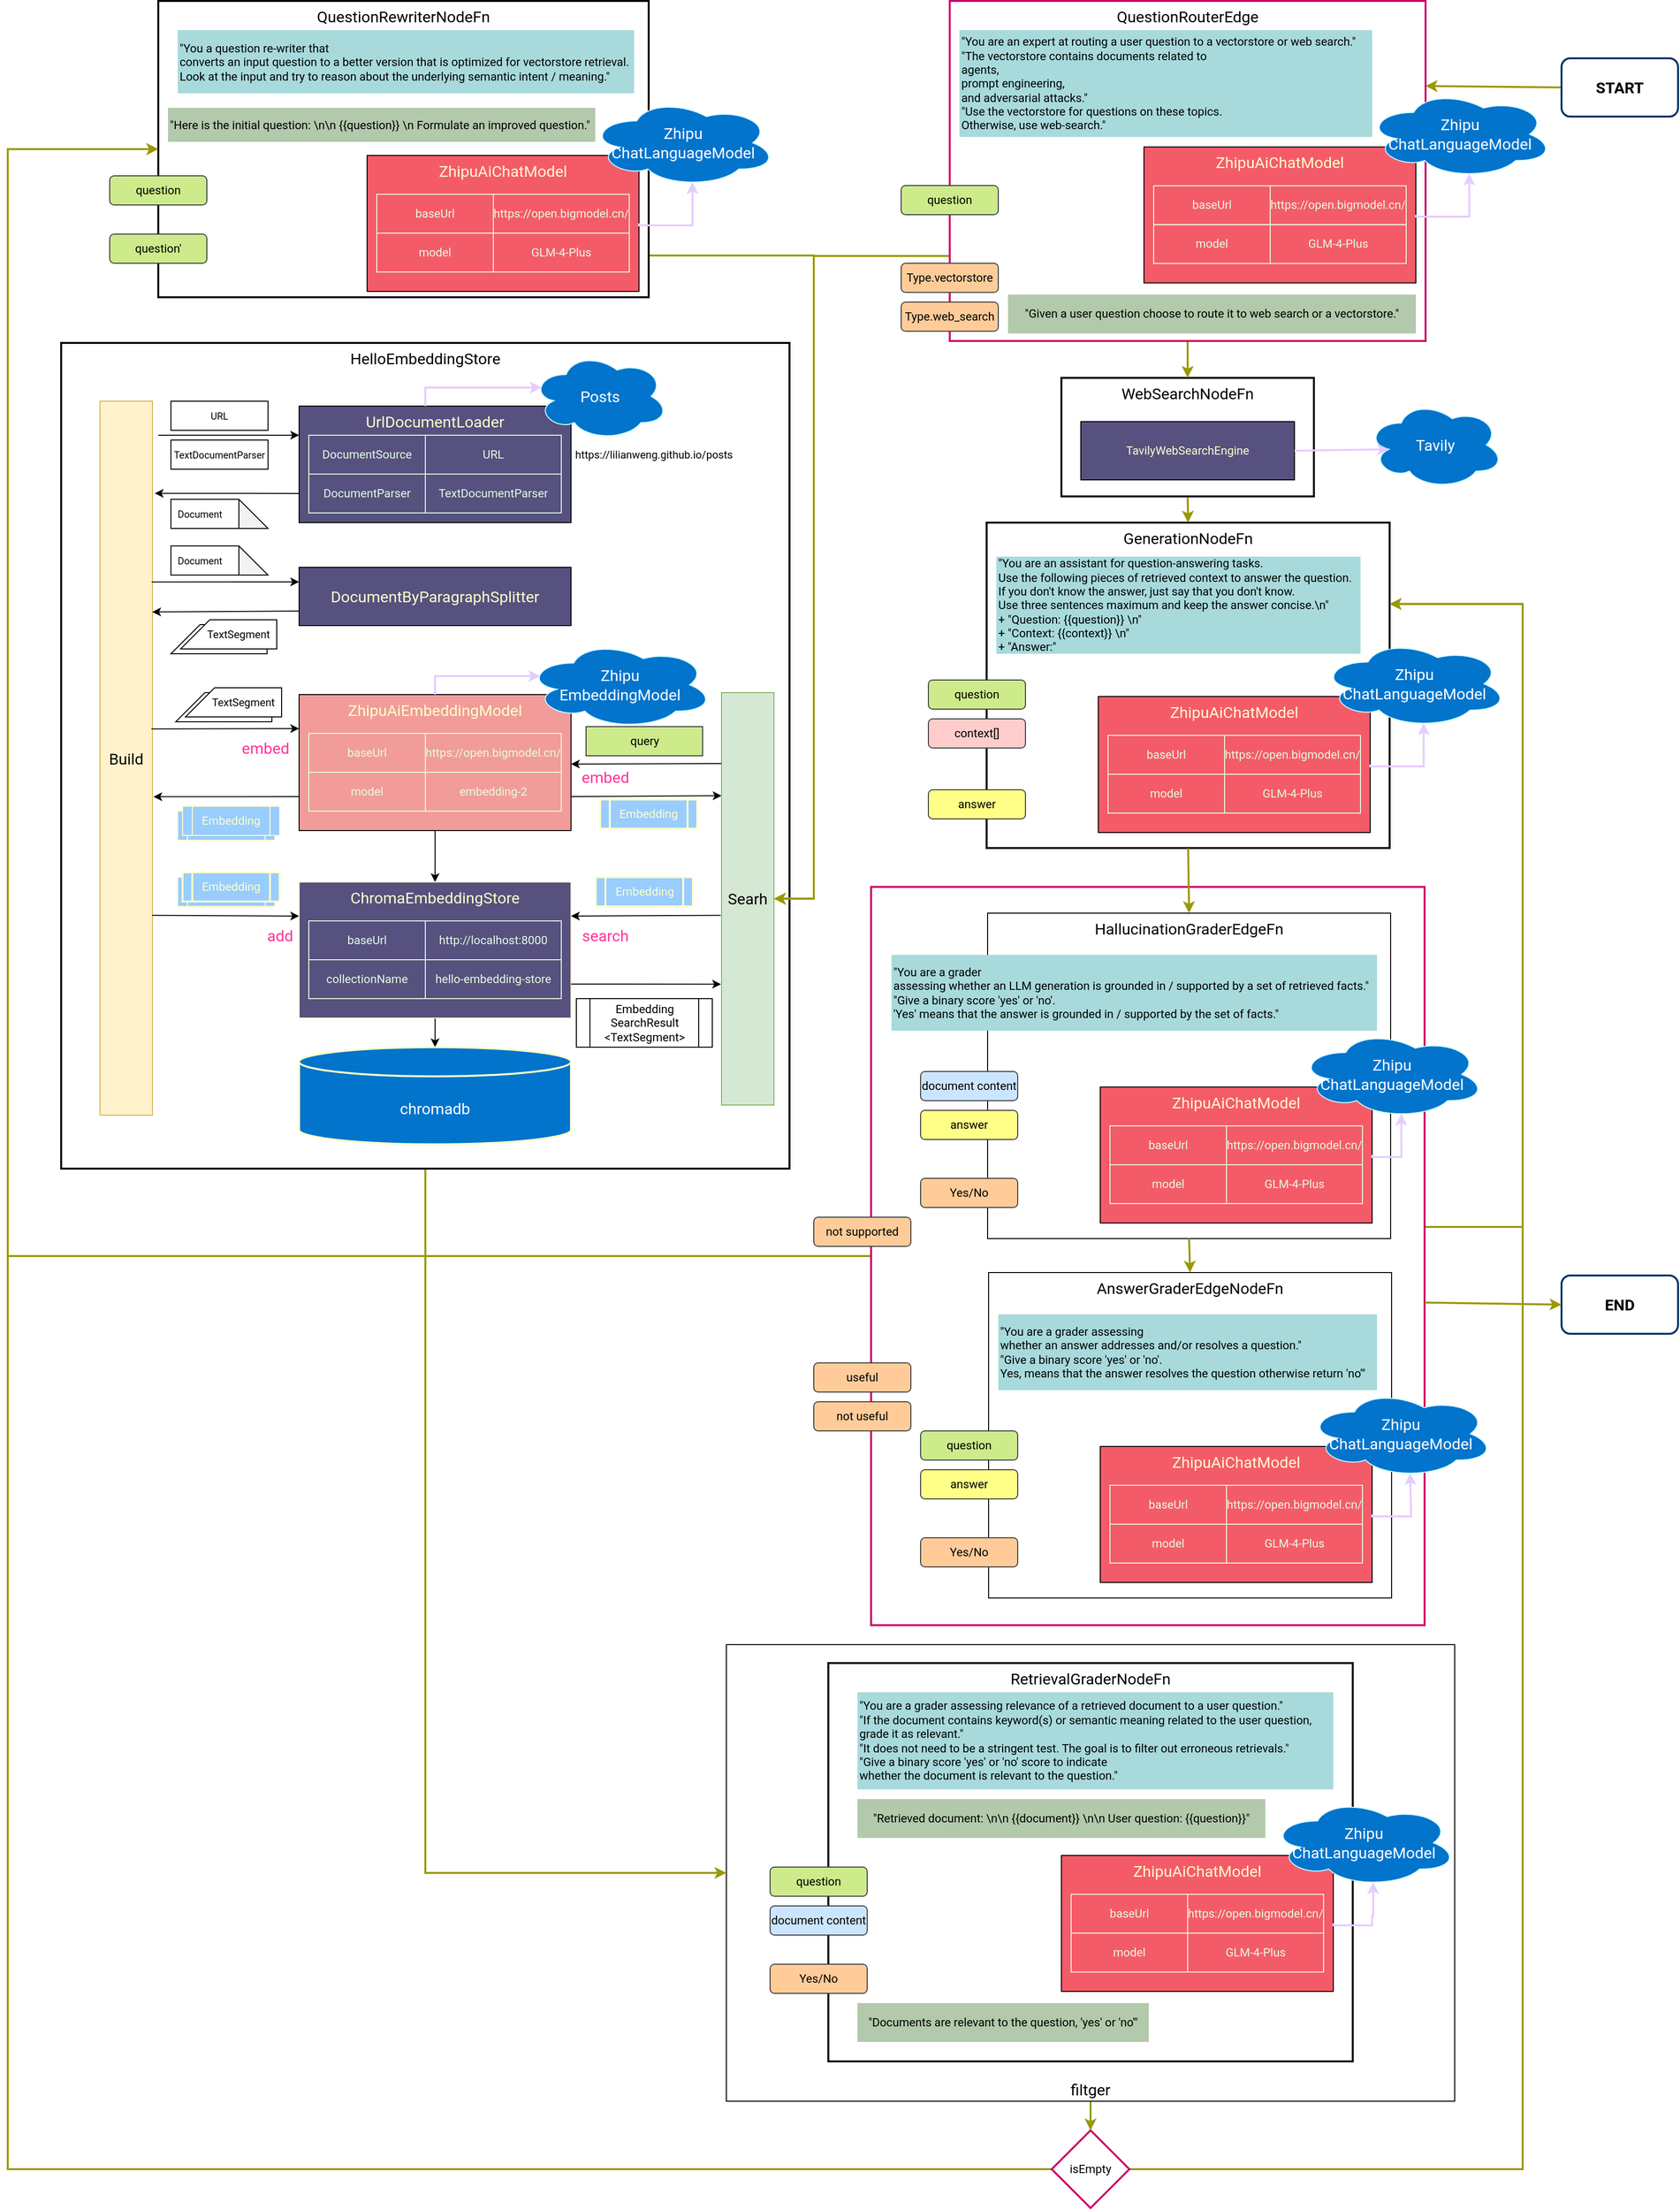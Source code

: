 <mxfile version="25.0.2">
  <diagram name="第 1 页" id="JaDmqKHjCNBgwgd61NFt">
    <mxGraphModel dx="5252" dy="3259" grid="1" gridSize="10" guides="0" tooltips="1" connect="1" arrows="1" fold="1" page="1" pageScale="1" pageWidth="827" pageHeight="1169" math="0" shadow="0">
      <root>
        <mxCell id="0" />
        <mxCell id="1" parent="0" />
        <mxCell id="yTIudRAuRpFr6HAPSSnL-187" style="edgeStyle=none;rounded=0;orthogonalLoop=1;jettySize=auto;html=1;exitX=0.5;exitY=1;exitDx=0;exitDy=0;entryX=0.5;entryY=0;entryDx=0;entryDy=0;fontFamily=Roboto;strokeWidth=2;strokeColor=#999900;" edge="1" parent="1" source="yTIudRAuRpFr6HAPSSnL-186" target="yTIudRAuRpFr6HAPSSnL-185">
          <mxGeometry relative="1" as="geometry" />
        </mxCell>
        <mxCell id="yTIudRAuRpFr6HAPSSnL-186" value="filtger" style="rounded=0;whiteSpace=wrap;html=1;verticalAlign=bottom;fontFamily=Roboto;fontSize=16;" vertex="1" parent="1">
          <mxGeometry x="-850" y="590" width="750" height="470" as="geometry" />
        </mxCell>
        <mxCell id="yTIudRAuRpFr6HAPSSnL-167" style="edgeStyle=orthogonalEdgeStyle;rounded=0;orthogonalLoop=1;jettySize=auto;html=1;exitX=0.999;exitY=0.446;exitDx=0;exitDy=0;entryX=1;entryY=0.25;entryDx=0;entryDy=0;exitPerimeter=0;fontFamily=Roboto;strokeWidth=2;strokeColor=#999900;" edge="1" parent="1" source="yTIudRAuRpFr6HAPSSnL-166" target="yTIudRAuRpFr6HAPSSnL-113">
          <mxGeometry relative="1" as="geometry">
            <Array as="points">
              <mxPoint x="-142" y="160" />
              <mxPoint x="-30" y="160" />
              <mxPoint x="-30" y="-481" />
            </Array>
          </mxGeometry>
        </mxCell>
        <mxCell id="yTIudRAuRpFr6HAPSSnL-183" style="edgeStyle=orthogonalEdgeStyle;rounded=0;orthogonalLoop=1;jettySize=auto;html=1;exitX=0;exitY=0.5;exitDx=0;exitDy=0;entryX=0;entryY=0.5;entryDx=0;entryDy=0;fontFamily=Roboto;strokeWidth=2;strokeColor=#999900;" edge="1" parent="1" source="yTIudRAuRpFr6HAPSSnL-166" target="yTIudRAuRpFr6HAPSSnL-168">
          <mxGeometry relative="1" as="geometry">
            <Array as="points">
              <mxPoint x="-1590" y="203" />
              <mxPoint x="-1590" y="-950" />
              <mxPoint x="-1460" y="-950" />
            </Array>
          </mxGeometry>
        </mxCell>
        <mxCell id="yTIudRAuRpFr6HAPSSnL-166" value="" style="rounded=0;whiteSpace=wrap;html=1;fontFamily=Roboto;fontSize=16;strokeWidth=2;strokeColor=#CC0066;" vertex="1" parent="1">
          <mxGeometry x="-701" y="-190" width="570" height="760" as="geometry" />
        </mxCell>
        <mxCell id="yTIudRAuRpFr6HAPSSnL-112" style="edgeStyle=orthogonalEdgeStyle;rounded=0;orthogonalLoop=1;jettySize=auto;html=1;exitX=0.5;exitY=1;exitDx=0;exitDy=0;entryX=0;entryY=0.5;entryDx=0;entryDy=0;fontFamily=Roboto;strokeWidth=2;strokeColor=#999900;" edge="1" parent="1" source="yTIudRAuRpFr6HAPSSnL-96" target="yTIudRAuRpFr6HAPSSnL-186">
          <mxGeometry relative="1" as="geometry" />
        </mxCell>
        <mxCell id="yTIudRAuRpFr6HAPSSnL-96" value="HelloEmbeddingStore" style="rounded=0;whiteSpace=wrap;verticalAlign=top;fontFamily=Roboto;fontSize=16;strokeWidth=2;" vertex="1" parent="1">
          <mxGeometry x="-1535" y="-750" width="750" height="850" as="geometry" />
        </mxCell>
        <mxCell id="yTIudRAuRpFr6HAPSSnL-128" style="edgeStyle=none;rounded=0;orthogonalLoop=1;jettySize=auto;html=1;exitX=0.5;exitY=1;exitDx=0;exitDy=0;entryX=0.5;entryY=0;entryDx=0;entryDy=0;fontFamily=Roboto;strokeColor=#999900;strokeWidth=2;" edge="1" parent="1" source="yTIudRAuRpFr6HAPSSnL-79" target="yTIudRAuRpFr6HAPSSnL-113">
          <mxGeometry relative="1" as="geometry" />
        </mxCell>
        <mxCell id="yTIudRAuRpFr6HAPSSnL-79" value="WebSearchNodeFn" style="rounded=0;whiteSpace=wrap;verticalAlign=top;fontFamily=Roboto;fontSize=16;strokeWidth=2;" vertex="1" parent="1">
          <mxGeometry x="-505" y="-714" width="260" height="122" as="geometry" />
        </mxCell>
        <mxCell id="yTIudRAuRpFr6HAPSSnL-37" style="edgeStyle=orthogonalEdgeStyle;rounded=0;orthogonalLoop=1;jettySize=auto;html=1;exitX=0.5;exitY=1;exitDx=0;exitDy=0;fontFamily=Roboto;" edge="1" parent="1" source="yTIudRAuRpFr6HAPSSnL-4" target="yTIudRAuRpFr6HAPSSnL-9">
          <mxGeometry relative="1" as="geometry" />
        </mxCell>
        <mxCell id="yTIudRAuRpFr6HAPSSnL-4" value="ChromaEmbeddingStore" style="rounded=0;whiteSpace=wrap;verticalAlign=top;fontFamily=Roboto;strokeColor=#FFFFCC;fillColor=#56517E;fontColor=#FFFFCC;fontSize=16;" vertex="1" parent="1">
          <mxGeometry x="-1290" y="-195" width="280" height="140" as="geometry" />
        </mxCell>
        <mxCell id="yTIudRAuRpFr6HAPSSnL-5" value="collectionName" style="rounded=0;whiteSpace=wrap;fontFamily=Roboto;fillColor=none;fontColor=#E4FDE1;strokeColor=#E4FDE1;" vertex="1" parent="1">
          <mxGeometry x="-1280" y="-115" width="120" height="40" as="geometry" />
        </mxCell>
        <mxCell id="yTIudRAuRpFr6HAPSSnL-6" value="hello-embedding-store" style="rounded=0;whiteSpace=wrap;fontFamily=Roboto;fillColor=none;strokeColor=#E4FDE1;fontColor=#E4FDE1;" vertex="1" parent="1">
          <mxGeometry x="-1160" y="-115" width="140" height="40" as="geometry" />
        </mxCell>
        <mxCell id="yTIudRAuRpFr6HAPSSnL-7" value="baseUrl" style="rounded=0;whiteSpace=wrap;fontFamily=Roboto;fillColor=none;strokeColor=#E4FDE1;fontColor=#E4FDE1;" vertex="1" parent="1">
          <mxGeometry x="-1280" y="-155" width="120" height="40" as="geometry" />
        </mxCell>
        <mxCell id="yTIudRAuRpFr6HAPSSnL-8" value="http://localhost:8000" style="rounded=0;whiteSpace=wrap;fontFamily=Roboto;fillColor=none;strokeColor=#E4FDE1;fontColor=#E4FDE1;" vertex="1" parent="1">
          <mxGeometry x="-1160" y="-155" width="140" height="40" as="geometry" />
        </mxCell>
        <mxCell id="yTIudRAuRpFr6HAPSSnL-9" value="chromadb" style="shape=cylinder3;whiteSpace=wrap;html=1;boundedLbl=1;backgroundOutline=1;size=15;fontFamily=Roboto;fillColor=#0274CC;fontColor=#FFFFFF;fontSize=16;strokeColor=#FFFFCC;strokeWidth=2;" vertex="1" parent="1">
          <mxGeometry x="-1290" y="-25" width="280" height="100" as="geometry" />
        </mxCell>
        <mxCell id="yTIudRAuRpFr6HAPSSnL-36" style="edgeStyle=orthogonalEdgeStyle;rounded=0;orthogonalLoop=1;jettySize=auto;html=1;exitX=0.5;exitY=1;exitDx=0;exitDy=0;fontFamily=Roboto;" edge="1" parent="1" source="yTIudRAuRpFr6HAPSSnL-10" target="yTIudRAuRpFr6HAPSSnL-4">
          <mxGeometry relative="1" as="geometry" />
        </mxCell>
        <mxCell id="yTIudRAuRpFr6HAPSSnL-63" style="edgeStyle=none;rounded=0;orthogonalLoop=1;jettySize=auto;html=1;exitX=1;exitY=0.75;exitDx=0;exitDy=0;entryX=0;entryY=0.25;entryDx=0;entryDy=0;fontFamily=Roboto;" edge="1" parent="1" source="yTIudRAuRpFr6HAPSSnL-10" target="yTIudRAuRpFr6HAPSSnL-59">
          <mxGeometry relative="1" as="geometry" />
        </mxCell>
        <mxCell id="yTIudRAuRpFr6HAPSSnL-10" value="ZhipuAiEmbeddingModel" style="rounded=0;whiteSpace=wrap;verticalAlign=top;fontFamily=Roboto;fillColor=#F19C99;fontColor=#FFFFCC;fontSize=16;" vertex="1" parent="1">
          <mxGeometry x="-1290" y="-388" width="280" height="140" as="geometry" />
        </mxCell>
        <mxCell id="yTIudRAuRpFr6HAPSSnL-13" value="model" style="rounded=0;whiteSpace=wrap;fontFamily=Roboto;fillColor=none;strokeColor=#E4FDE1;fontColor=#E4FDE1;" vertex="1" parent="1">
          <mxGeometry x="-1280" y="-308" width="120" height="40" as="geometry" />
        </mxCell>
        <mxCell id="yTIudRAuRpFr6HAPSSnL-14" value="embedding-2" style="rounded=0;whiteSpace=wrap;fontFamily=Roboto;fillColor=none;strokeColor=#E4FDE1;fontColor=#E4FDE1;" vertex="1" parent="1">
          <mxGeometry x="-1160" y="-308" width="140" height="40" as="geometry" />
        </mxCell>
        <mxCell id="yTIudRAuRpFr6HAPSSnL-15" value="baseUrl" style="rounded=0;whiteSpace=wrap;fontFamily=Roboto;fillColor=none;strokeColor=#E4FDE1;fontColor=#E4FDE1;" vertex="1" parent="1">
          <mxGeometry x="-1280" y="-348" width="120" height="40" as="geometry" />
        </mxCell>
        <mxCell id="yTIudRAuRpFr6HAPSSnL-16" value="https://open.bigmodel.cn/" style="rounded=0;whiteSpace=wrap;fontFamily=Roboto;fillColor=none;strokeColor=#E4FDE1;fontColor=#E4FDE1;" vertex="1" parent="1">
          <mxGeometry x="-1160" y="-348" width="140" height="40" as="geometry" />
        </mxCell>
        <mxCell id="yTIudRAuRpFr6HAPSSnL-17" value="UrlDocumentLoader" style="rounded=0;whiteSpace=wrap;verticalAlign=top;fontFamily=Roboto;fillColor=#56517E;fontColor=#FFFFCC;fontSize=16;" vertex="1" parent="1">
          <mxGeometry x="-1290" y="-685" width="280" height="120" as="geometry" />
        </mxCell>
        <mxCell id="yTIudRAuRpFr6HAPSSnL-18" value="DocumentParser" style="rounded=0;whiteSpace=wrap;fontFamily=Roboto;fontColor=#E4FDE1;fillColor=none;strokeColor=#E4FDE1;" vertex="1" parent="1">
          <mxGeometry x="-1280" y="-615" width="120" height="40" as="geometry" />
        </mxCell>
        <mxCell id="yTIudRAuRpFr6HAPSSnL-19" value="TextDocumentParser" style="rounded=0;whiteSpace=wrap;fontFamily=Roboto;fontColor=#E4FDE1;fillColor=none;strokeColor=#E4FDE1;" vertex="1" parent="1">
          <mxGeometry x="-1160" y="-615" width="140" height="40" as="geometry" />
        </mxCell>
        <mxCell id="yTIudRAuRpFr6HAPSSnL-20" value="DocumentSource" style="rounded=0;whiteSpace=wrap;fontFamily=Roboto;fontColor=#E4FDE1;fillColor=none;strokeColor=#E4FDE1;" vertex="1" parent="1">
          <mxGeometry x="-1280" y="-655" width="120" height="40" as="geometry" />
        </mxCell>
        <mxCell id="yTIudRAuRpFr6HAPSSnL-21" value="URL" style="rounded=0;whiteSpace=wrap;fontFamily=Roboto;fontColor=#E4FDE1;fillColor=none;strokeColor=#E4FDE1;" vertex="1" parent="1">
          <mxGeometry x="-1160" y="-655" width="140" height="40" as="geometry" />
        </mxCell>
        <mxCell id="yTIudRAuRpFr6HAPSSnL-23" value="DocumentByParagraphSplitter" style="rounded=0;whiteSpace=wrap;fontFamily=Roboto;fillColor=#56517E;fontColor=#FFFFCC;fontSize=16;" vertex="1" parent="1">
          <mxGeometry x="-1290" y="-519" width="280" height="60" as="geometry" />
        </mxCell>
        <mxCell id="yTIudRAuRpFr6HAPSSnL-25" value="&lt;div style=&quot;background-color:#ffffff;color:#080808&quot;&gt;&lt;div style=&quot;font-size: 9.8pt;&quot;&gt;&lt;br&gt;&lt;/div&gt;&lt;/div&gt;" style="text;html=1;align=center;verticalAlign=middle;resizable=0;points=[];autosize=1;strokeColor=none;fillColor=none;fontFamily=Roboto;" vertex="1" parent="1">
          <mxGeometry x="-62" y="-701" width="20" height="60" as="geometry" />
        </mxCell>
        <mxCell id="yTIudRAuRpFr6HAPSSnL-27" value="Document" style="shape=note;whiteSpace=wrap;backgroundOutline=1;darkOpacity=0.05;align=left;spacingLeft=5;fontSize=10;fontFamily=Roboto;" vertex="1" parent="1">
          <mxGeometry x="-1422" y="-589" width="100" height="30" as="geometry" />
        </mxCell>
        <mxCell id="yTIudRAuRpFr6HAPSSnL-29" value="" style="shape=card;whiteSpace=wrap;html=1;fontSize=11;fontFamily=Roboto;" vertex="1" parent="1">
          <mxGeometry x="-1422" y="-460" width="99" height="30" as="geometry" />
        </mxCell>
        <mxCell id="yTIudRAuRpFr6HAPSSnL-30" value="Zhipu&lt;div&gt;EmbeddingModel&lt;br&gt;&lt;/div&gt;" style="ellipse;shape=cloud;whiteSpace=wrap;html=1;fontFamily=Roboto;fillColor=#0274CC;fontColor=#FFFFFF;fontSize=16;strokeColor=#CCFFFF;" vertex="1" parent="1">
          <mxGeometry x="-1055" y="-443" width="191" height="90" as="geometry" />
        </mxCell>
        <mxCell id="yTIudRAuRpFr6HAPSSnL-31" value="TextSegment" style="shape=card;whiteSpace=wrap;fontSize=11;align=right;spacingRight=5;fontFamily=Roboto;" vertex="1" parent="1">
          <mxGeometry x="-1412" y="-465" width="99" height="30" as="geometry" />
        </mxCell>
        <mxCell id="yTIudRAuRpFr6HAPSSnL-34" value="&lt;div style=&quot;font-size: 9.8pt;&quot;&gt;&lt;br&gt;&lt;/div&gt;" style="shape=process;whiteSpace=wrap;html=1;backgroundOutline=1;fontFamily=Roboto;fillColor=#99CCFF;fontColor=#FFFFCC;strokeColor=#FFFFCC;" vertex="1" parent="1">
          <mxGeometry x="-1415" y="-268" width="100" height="30" as="geometry" />
        </mxCell>
        <mxCell id="yTIudRAuRpFr6HAPSSnL-35" value="Embedding" style="shape=process;whiteSpace=wrap;backgroundOutline=1;fontFamily=Roboto;fillColor=#99CCFF;fontColor=#FFFFCC;strokeColor=#FFFFCC;" vertex="1" parent="1">
          <mxGeometry x="-1410" y="-273" width="100" height="30" as="geometry" />
        </mxCell>
        <mxCell id="yTIudRAuRpFr6HAPSSnL-39" value="Posts" style="ellipse;shape=cloud;whiteSpace=wrap;html=1;fontFamily=Roboto;fillColor=#0274CC;fontColor=#FFFFFF;fontSize=16;strokeColor=#CCFFFF;" vertex="1" parent="1">
          <mxGeometry x="-1050" y="-740" width="140" height="90" as="geometry" />
        </mxCell>
        <mxCell id="yTIudRAuRpFr6HAPSSnL-40" value="&lt;span style=&quot;text-wrap: wrap;&quot;&gt;https://lilianweng.github.io/posts&lt;/span&gt;" style="text;html=1;align=center;verticalAlign=middle;resizable=0;points=[];autosize=1;strokeColor=none;fillColor=none;fontSize=11;fontFamily=Roboto;" vertex="1" parent="1">
          <mxGeometry x="-1020" y="-650" width="190" height="30" as="geometry" />
        </mxCell>
        <mxCell id="yTIudRAuRpFr6HAPSSnL-42" value="Build" style="rounded=0;whiteSpace=wrap;fontFamily=Roboto;fillColor=#fff2cc;strokeColor=#d6b656;fontSize=16;" vertex="1" parent="1">
          <mxGeometry x="-1495" y="-690" width="54" height="735" as="geometry" />
        </mxCell>
        <mxCell id="yTIudRAuRpFr6HAPSSnL-43" style="edgeStyle=none;rounded=0;orthogonalLoop=1;jettySize=auto;html=1;entryX=0;entryY=0.25;entryDx=0;entryDy=0;fontFamily=Roboto;" edge="1" parent="1" target="yTIudRAuRpFr6HAPSSnL-17">
          <mxGeometry relative="1" as="geometry">
            <mxPoint x="-1435" y="-655" as="sourcePoint" />
          </mxGeometry>
        </mxCell>
        <mxCell id="yTIudRAuRpFr6HAPSSnL-44" style="edgeStyle=none;rounded=0;orthogonalLoop=1;jettySize=auto;html=1;exitX=0;exitY=0.75;exitDx=0;exitDy=0;entryX=1.044;entryY=0.129;entryDx=0;entryDy=0;entryPerimeter=0;fontFamily=Roboto;" edge="1" parent="1" source="yTIudRAuRpFr6HAPSSnL-17" target="yTIudRAuRpFr6HAPSSnL-42">
          <mxGeometry relative="1" as="geometry" />
        </mxCell>
        <mxCell id="yTIudRAuRpFr6HAPSSnL-45" value="TextDocumentParser" style="rounded=0;whiteSpace=wrap;fontSize=10;fontFamily=Roboto;" vertex="1" parent="1">
          <mxGeometry x="-1422" y="-650" width="100" height="30" as="geometry" />
        </mxCell>
        <mxCell id="yTIudRAuRpFr6HAPSSnL-46" value="URL" style="rounded=0;whiteSpace=wrap;fontSize=10;fontFamily=Roboto;" vertex="1" parent="1">
          <mxGeometry x="-1422" y="-690" width="100" height="30" as="geometry" />
        </mxCell>
        <mxCell id="yTIudRAuRpFr6HAPSSnL-47" style="edgeStyle=none;rounded=0;orthogonalLoop=1;jettySize=auto;html=1;exitX=0;exitY=0.75;exitDx=0;exitDy=0;entryX=0.996;entryY=0.319;entryDx=0;entryDy=0;entryPerimeter=0;fontFamily=Roboto;" edge="1" parent="1" source="yTIudRAuRpFr6HAPSSnL-23">
          <mxGeometry relative="1" as="geometry">
            <mxPoint x="-1441.216" y="-473.03" as="targetPoint" />
          </mxGeometry>
        </mxCell>
        <mxCell id="yTIudRAuRpFr6HAPSSnL-49" style="edgeStyle=none;rounded=0;orthogonalLoop=1;jettySize=auto;html=1;exitX=0.986;exitY=0.27;exitDx=0;exitDy=0;entryX=0;entryY=0.25;entryDx=0;entryDy=0;exitPerimeter=0;fontFamily=Roboto;" edge="1" parent="1" target="yTIudRAuRpFr6HAPSSnL-23">
          <mxGeometry relative="1" as="geometry">
            <mxPoint x="-1441.756" y="-503.9" as="sourcePoint" />
          </mxGeometry>
        </mxCell>
        <mxCell id="yTIudRAuRpFr6HAPSSnL-50" value="Document" style="shape=note;whiteSpace=wrap;backgroundOutline=1;darkOpacity=0.05;align=left;spacingLeft=5;fontSize=10;fontFamily=Roboto;" vertex="1" parent="1">
          <mxGeometry x="-1422" y="-541" width="100" height="30" as="geometry" />
        </mxCell>
        <mxCell id="yTIudRAuRpFr6HAPSSnL-51" style="edgeStyle=none;rounded=0;orthogonalLoop=1;jettySize=auto;html=1;exitX=0.979;exitY=0.461;exitDx=0;exitDy=0;entryX=0;entryY=0.25;entryDx=0;entryDy=0;exitPerimeter=0;fontFamily=Roboto;" edge="1" parent="1" target="yTIudRAuRpFr6HAPSSnL-10">
          <mxGeometry relative="1" as="geometry">
            <mxPoint x="-1442.134" y="-352.57" as="sourcePoint" />
          </mxGeometry>
        </mxCell>
        <mxCell id="yTIudRAuRpFr6HAPSSnL-52" style="edgeStyle=none;rounded=0;orthogonalLoop=1;jettySize=auto;html=1;exitX=0;exitY=0.75;exitDx=0;exitDy=0;entryX=1.019;entryY=0.554;entryDx=0;entryDy=0;entryPerimeter=0;fontFamily=Roboto;" edge="1" parent="1" source="yTIudRAuRpFr6HAPSSnL-10" target="yTIudRAuRpFr6HAPSSnL-42">
          <mxGeometry relative="1" as="geometry">
            <mxPoint x="-1443.97" y="-282.01" as="targetPoint" />
          </mxGeometry>
        </mxCell>
        <mxCell id="yTIudRAuRpFr6HAPSSnL-53" value="" style="shape=card;whiteSpace=wrap;html=1;fontSize=11;fontFamily=Roboto;" vertex="1" parent="1">
          <mxGeometry x="-1417" y="-390" width="99" height="30" as="geometry" />
        </mxCell>
        <mxCell id="yTIudRAuRpFr6HAPSSnL-54" value="TextSegment" style="shape=card;whiteSpace=wrap;fontSize=11;align=right;spacingRight=5;fontFamily=Roboto;" vertex="1" parent="1">
          <mxGeometry x="-1407" y="-395" width="99" height="30" as="geometry" />
        </mxCell>
        <mxCell id="yTIudRAuRpFr6HAPSSnL-55" style="edgeStyle=none;rounded=0;orthogonalLoop=1;jettySize=auto;html=1;exitX=0.993;exitY=0.72;exitDx=0;exitDy=0;entryX=0;entryY=0.25;entryDx=0;entryDy=0;exitPerimeter=0;fontFamily=Roboto;" edge="1" parent="1" source="yTIudRAuRpFr6HAPSSnL-42" target="yTIudRAuRpFr6HAPSSnL-4">
          <mxGeometry relative="1" as="geometry" />
        </mxCell>
        <mxCell id="yTIudRAuRpFr6HAPSSnL-57" value="&lt;div style=&quot;font-size: 9.8pt;&quot;&gt;&lt;br&gt;&lt;/div&gt;" style="shape=process;whiteSpace=wrap;html=1;backgroundOutline=1;fontFamily=Roboto;strokeColor=#FFFFCC;fillColor=#99CCFF;fontColor=#FFFFCC;" vertex="1" parent="1">
          <mxGeometry x="-1415" y="-200" width="100" height="30" as="geometry" />
        </mxCell>
        <mxCell id="yTIudRAuRpFr6HAPSSnL-58" value="Embedding" style="shape=process;whiteSpace=wrap;backgroundOutline=1;fontFamily=Roboto;strokeColor=#FFFFCC;strokeWidth=2;fillColor=#99CCFF;fontColor=#FFFFCC;" vertex="1" parent="1">
          <mxGeometry x="-1410" y="-205" width="100" height="30" as="geometry" />
        </mxCell>
        <mxCell id="yTIudRAuRpFr6HAPSSnL-59" value="Searh" style="rounded=0;whiteSpace=wrap;fontFamily=Roboto;fillColor=#d5e8d4;strokeColor=#82b366;fontSize=16;" vertex="1" parent="1">
          <mxGeometry x="-855" y="-390" width="54" height="424.5" as="geometry" />
        </mxCell>
        <mxCell id="yTIudRAuRpFr6HAPSSnL-60" style="edgeStyle=orthogonalEdgeStyle;rounded=0;orthogonalLoop=1;jettySize=auto;html=1;exitX=0.5;exitY=0;exitDx=0;exitDy=0;entryX=0.07;entryY=0.4;entryDx=0;entryDy=0;entryPerimeter=0;fontFamily=Roboto;strokeWidth=2;strokeColor=#E5CCFF;" edge="1" parent="1" source="yTIudRAuRpFr6HAPSSnL-10" target="yTIudRAuRpFr6HAPSSnL-30">
          <mxGeometry relative="1" as="geometry">
            <Array as="points">
              <mxPoint x="-1150" y="-407" />
            </Array>
          </mxGeometry>
        </mxCell>
        <mxCell id="yTIudRAuRpFr6HAPSSnL-61" style="edgeStyle=orthogonalEdgeStyle;rounded=0;orthogonalLoop=1;jettySize=auto;html=1;exitX=0.5;exitY=0;exitDx=0;exitDy=0;entryX=0.07;entryY=0.4;entryDx=0;entryDy=0;entryPerimeter=0;fontFamily=Roboto;strokeWidth=2;strokeColor=#E5CCFF;" edge="1" parent="1" target="yTIudRAuRpFr6HAPSSnL-39">
          <mxGeometry relative="1" as="geometry">
            <mxPoint x="-1160" y="-685" as="sourcePoint" />
            <mxPoint x="-1056.74" y="-702.08" as="targetPoint" />
            <Array as="points">
              <mxPoint x="-1160" y="-704" />
            </Array>
          </mxGeometry>
        </mxCell>
        <mxCell id="yTIudRAuRpFr6HAPSSnL-62" style="edgeStyle=none;rounded=0;orthogonalLoop=1;jettySize=auto;html=1;entryX=1;entryY=0.511;entryDx=0;entryDy=0;entryPerimeter=0;fontFamily=Roboto;" edge="1" parent="1" target="yTIudRAuRpFr6HAPSSnL-10">
          <mxGeometry relative="1" as="geometry">
            <mxPoint x="-855" y="-317" as="sourcePoint" />
          </mxGeometry>
        </mxCell>
        <mxCell id="yTIudRAuRpFr6HAPSSnL-64" value="query" style="rounded=0;whiteSpace=wrap;fontFamily=Roboto;fillColor=#cdeb8b;strokeColor=#36393d;" vertex="1" parent="1">
          <mxGeometry x="-994.5" y="-355" width="120" height="30" as="geometry" />
        </mxCell>
        <mxCell id="yTIudRAuRpFr6HAPSSnL-66" style="edgeStyle=none;rounded=0;orthogonalLoop=1;jettySize=auto;html=1;exitX=-0.016;exitY=0.54;exitDx=0;exitDy=0;entryX=1;entryY=0.25;entryDx=0;entryDy=0;exitPerimeter=0;fontFamily=Roboto;" edge="1" parent="1" source="yTIudRAuRpFr6HAPSSnL-59" target="yTIudRAuRpFr6HAPSSnL-4">
          <mxGeometry relative="1" as="geometry" />
        </mxCell>
        <mxCell id="yTIudRAuRpFr6HAPSSnL-67" value="Embedding" style="shape=process;whiteSpace=wrap;backgroundOutline=1;fontFamily=Roboto;strokeColor=#FFFFCC;strokeWidth=2;fillColor=#99CCFF;fontColor=#FFFFCC;" vertex="1" parent="1">
          <mxGeometry x="-984.5" y="-200" width="100" height="30" as="geometry" />
        </mxCell>
        <mxCell id="yTIudRAuRpFr6HAPSSnL-68" style="edgeStyle=none;rounded=0;orthogonalLoop=1;jettySize=auto;html=1;exitX=1;exitY=0.75;exitDx=0;exitDy=0;entryX=-0.01;entryY=0.707;entryDx=0;entryDy=0;entryPerimeter=0;fontFamily=Roboto;" edge="1" parent="1" source="yTIudRAuRpFr6HAPSSnL-4" target="yTIudRAuRpFr6HAPSSnL-59">
          <mxGeometry relative="1" as="geometry">
            <mxPoint x="-857" y="-92" as="targetPoint" />
          </mxGeometry>
        </mxCell>
        <mxCell id="yTIudRAuRpFr6HAPSSnL-69" value="Embedding&#xa;SearchResult&#xa;&lt;TextSegment&gt;" style="shape=process;whiteSpace=wrap;backgroundOutline=1;fontFamily=Roboto;" vertex="1" parent="1">
          <mxGeometry x="-1004.5" y="-75" width="140" height="50" as="geometry" />
        </mxCell>
        <mxCell id="yTIudRAuRpFr6HAPSSnL-71" value="embed" style="text;html=1;align=center;verticalAlign=middle;resizable=0;points=[];autosize=1;strokeColor=none;fillColor=none;fontFamily=Roboto;fontSize=16;fontColor=#FF3399;" vertex="1" parent="1">
          <mxGeometry x="-1360" y="-348" width="70" height="30" as="geometry" />
        </mxCell>
        <mxCell id="yTIudRAuRpFr6HAPSSnL-72" value="embed" style="text;html=1;align=center;verticalAlign=middle;resizable=0;points=[];autosize=1;strokeColor=none;fillColor=none;fontFamily=Roboto;fontSize=16;fontColor=#FF3399;" vertex="1" parent="1">
          <mxGeometry x="-1010" y="-318" width="70" height="30" as="geometry" />
        </mxCell>
        <mxCell id="yTIudRAuRpFr6HAPSSnL-74" value="add" style="text;html=1;align=center;verticalAlign=middle;resizable=0;points=[];autosize=1;strokeColor=none;fillColor=none;fontFamily=Roboto;fontSize=16;fontColor=#FF3399;" vertex="1" parent="1">
          <mxGeometry x="-1335" y="-155" width="50" height="30" as="geometry" />
        </mxCell>
        <mxCell id="yTIudRAuRpFr6HAPSSnL-75" value="search" style="text;html=1;align=center;verticalAlign=middle;resizable=0;points=[];autosize=1;strokeColor=none;fillColor=none;fontFamily=Roboto;fontSize=16;fontColor=#FF3399;" vertex="1" parent="1">
          <mxGeometry x="-1010" y="-155" width="70" height="30" as="geometry" />
        </mxCell>
        <mxCell id="yTIudRAuRpFr6HAPSSnL-76" value="TavilyWebSearchEngine" style="rounded=0;whiteSpace=wrap;fontFamily=Roboto;fillColor=#56517E;fontColor=#FFFFCC;" vertex="1" parent="1">
          <mxGeometry x="-485" y="-669" width="220" height="60" as="geometry" />
        </mxCell>
        <mxCell id="yTIudRAuRpFr6HAPSSnL-77" value="Tavily" style="ellipse;shape=cloud;whiteSpace=wrap;fontFamily=Roboto;fillColor=#0274CC;fontColor=#FFFFFF;fontSize=16;strokeColor=#CCFFFF;" vertex="1" parent="1">
          <mxGeometry x="-190" y="-690" width="140" height="90" as="geometry" />
        </mxCell>
        <mxCell id="yTIudRAuRpFr6HAPSSnL-78" style="edgeStyle=none;rounded=0;orthogonalLoop=1;jettySize=auto;html=1;exitX=1;exitY=0.5;exitDx=0;exitDy=0;entryX=0.16;entryY=0.55;entryDx=0;entryDy=0;entryPerimeter=0;fontFamily=Roboto;strokeWidth=2;strokeColor=#E5CCFF;" edge="1" parent="1" source="yTIudRAuRpFr6HAPSSnL-76" target="yTIudRAuRpFr6HAPSSnL-77">
          <mxGeometry relative="1" as="geometry" />
        </mxCell>
        <mxCell id="yTIudRAuRpFr6HAPSSnL-95" style="edgeStyle=orthogonalEdgeStyle;rounded=0;orthogonalLoop=1;jettySize=auto;html=1;exitX=0;exitY=0.75;exitDx=0;exitDy=0;fontFamily=Roboto;strokeWidth=2;strokeColor=#999900;" edge="1" parent="1" source="yTIudRAuRpFr6HAPSSnL-80" target="yTIudRAuRpFr6HAPSSnL-59">
          <mxGeometry relative="1" as="geometry">
            <Array as="points">
              <mxPoint x="-760" y="-839" />
              <mxPoint x="-760" y="-178" />
            </Array>
          </mxGeometry>
        </mxCell>
        <mxCell id="yTIudRAuRpFr6HAPSSnL-127" style="edgeStyle=none;rounded=0;orthogonalLoop=1;jettySize=auto;html=1;exitX=0.5;exitY=1;exitDx=0;exitDy=0;fontFamily=Roboto;strokeColor=#999900;strokeWidth=2;" edge="1" parent="1" source="yTIudRAuRpFr6HAPSSnL-80" target="yTIudRAuRpFr6HAPSSnL-79">
          <mxGeometry relative="1" as="geometry" />
        </mxCell>
        <mxCell id="yTIudRAuRpFr6HAPSSnL-80" value="QuestionRouterEdge" style="rounded=0;whiteSpace=wrap;verticalAlign=top;fontFamily=Roboto;fontSize=16;strokeWidth=2;strokeColor=#CC0066;" vertex="1" parent="1">
          <mxGeometry x="-620" y="-1102" width="490" height="350" as="geometry" />
        </mxCell>
        <mxCell id="yTIudRAuRpFr6HAPSSnL-81" value="ZhipuAiChatModel" style="rounded=0;whiteSpace=wrap;verticalAlign=top;fontFamily=Roboto;fillColor=#F45B69;fontColor=#FFFFCC;fontSize=16;" vertex="1" parent="1">
          <mxGeometry x="-420" y="-951.75" width="280" height="140" as="geometry" />
        </mxCell>
        <mxCell id="yTIudRAuRpFr6HAPSSnL-82" value="model" style="rounded=0;whiteSpace=wrap;fontFamily=Roboto;fillColor=none;strokeColor=#E4FDE1;fontColor=#E4FDE1;" vertex="1" parent="1">
          <mxGeometry x="-410" y="-871.75" width="120" height="40" as="geometry" />
        </mxCell>
        <mxCell id="yTIudRAuRpFr6HAPSSnL-83" value="GLM-4-Plus" style="rounded=0;whiteSpace=wrap;fontFamily=Roboto;fillColor=none;strokeColor=#E4FDE1;fontColor=#E4FDE1;" vertex="1" parent="1">
          <mxGeometry x="-290" y="-871.75" width="140" height="40" as="geometry" />
        </mxCell>
        <mxCell id="yTIudRAuRpFr6HAPSSnL-84" value="baseUrl" style="rounded=0;whiteSpace=wrap;fontFamily=Roboto;fillColor=none;strokeColor=#E4FDE1;fontColor=#E4FDE1;" vertex="1" parent="1">
          <mxGeometry x="-410" y="-911.75" width="120" height="40" as="geometry" />
        </mxCell>
        <mxCell id="yTIudRAuRpFr6HAPSSnL-85" value="https://open.bigmodel.cn/" style="rounded=0;whiteSpace=wrap;fontFamily=Roboto;fillColor=none;strokeColor=#E4FDE1;fontColor=#E4FDE1;" vertex="1" parent="1">
          <mxGeometry x="-290" y="-911.75" width="140" height="40" as="geometry" />
        </mxCell>
        <mxCell id="yTIudRAuRpFr6HAPSSnL-86" value="Zhipu&#xa;ChatLanguageModel" style="ellipse;shape=cloud;whiteSpace=wrap;fontFamily=Roboto;fillColor=#0274CC;fontColor=#FFFFFF;fontSize=16;strokeColor=#CCFFFF;" vertex="1" parent="1">
          <mxGeometry x="-190" y="-1009.75" width="191" height="90" as="geometry" />
        </mxCell>
        <mxCell id="yTIudRAuRpFr6HAPSSnL-87" style="edgeStyle=orthogonalEdgeStyle;rounded=0;orthogonalLoop=1;jettySize=auto;html=1;exitX=1;exitY=0.5;exitDx=0;exitDy=0;entryX=0.55;entryY=0.95;entryDx=0;entryDy=0;entryPerimeter=0;fontFamily=Roboto;strokeWidth=2;strokeColor=#E5CCFF;" edge="1" parent="1" source="yTIudRAuRpFr6HAPSSnL-81" target="yTIudRAuRpFr6HAPSSnL-86">
          <mxGeometry relative="1" as="geometry">
            <Array as="points">
              <mxPoint x="-140" y="-880" />
              <mxPoint x="-85" y="-880" />
            </Array>
            <mxPoint x="-100" y="-909.75" as="targetPoint" />
          </mxGeometry>
        </mxCell>
        <mxCell id="yTIudRAuRpFr6HAPSSnL-88" value="&quot;You are an expert at routing a user question to a vectorstore or web search.&quot;&#xa;&quot;The vectorstore contains documents related to &#xa;agents, &#xa;prompt engineering, &#xa;and adversarial attacks.&quot;&#xa;&quot;Use the vectorstore for questions on these topics. &#xa;Otherwise, use web-search.&quot;" style="rounded=0;whiteSpace=wrap;align=left;fontFamily=Roboto;fillColor=#A8DADC;strokeColor=none;" vertex="1" parent="1">
          <mxGeometry x="-610" y="-1072" width="425" height="110" as="geometry" />
        </mxCell>
        <mxCell id="yTIudRAuRpFr6HAPSSnL-89" value="&quot;Given a user question choose to route it to web search or a vectorstore.&quot;" style="rounded=0;whiteSpace=wrap;fontFamily=Roboto;fillColor=#B2C9AB;strokeColor=none;" vertex="1" parent="1">
          <mxGeometry x="-560" y="-799.75" width="420" height="40" as="geometry" />
        </mxCell>
        <mxCell id="yTIudRAuRpFr6HAPSSnL-91" value="question" style="rounded=1;whiteSpace=wrap;fontFamily=Roboto;fillColor=#cdeb8b;strokeColor=#36393d;" vertex="1" parent="1">
          <mxGeometry x="-670" y="-912" width="100" height="30" as="geometry" />
        </mxCell>
        <mxCell id="yTIudRAuRpFr6HAPSSnL-92" value="Type.vectorstore" style="rounded=1;whiteSpace=wrap;fontFamily=Roboto;fillColor=#ffcc99;strokeColor=#36393d;" vertex="1" parent="1">
          <mxGeometry x="-670" y="-832" width="100" height="30" as="geometry" />
        </mxCell>
        <mxCell id="yTIudRAuRpFr6HAPSSnL-93" value="Type.web_search" style="rounded=1;whiteSpace=wrap;fontFamily=Roboto;fillColor=#ffcc99;strokeColor=#36393d;" vertex="1" parent="1">
          <mxGeometry x="-670" y="-792" width="100" height="30" as="geometry" />
        </mxCell>
        <mxCell id="yTIudRAuRpFr6HAPSSnL-97" value="RetrievalGraderNodeFn" style="rounded=0;whiteSpace=wrap;verticalAlign=top;fontFamily=Roboto;fontSize=16;strokeWidth=2;" vertex="1" parent="1">
          <mxGeometry x="-745" y="609" width="540" height="410" as="geometry" />
        </mxCell>
        <mxCell id="yTIudRAuRpFr6HAPSSnL-98" value="&quot;You are a grader assessing relevance of a retrieved document to a user question.&quot;&#xa;&quot;If the document contains keyword(s) or semantic meaning related to the user question, &#xa;grade it as relevant.&quot;&#xa;&quot;It does not need to be a stringent test. The goal is to filter out erroneous retrievals.&quot;&#xa;&quot;Give a binary score &#39;yes&#39; or &#39;no&#39; score to indicate &#xa;whether the document is relevant to the question.&quot;" style="rounded=0;whiteSpace=wrap;align=left;fontFamily=Roboto;fillColor=#A8DADC;strokeColor=none;" vertex="1" parent="1">
          <mxGeometry x="-715" y="639" width="490" height="100" as="geometry" />
        </mxCell>
        <mxCell id="yTIudRAuRpFr6HAPSSnL-99" value="&quot;Documents are relevant to the question, &#39;yes&#39; or &#39;no&#39;&quot;" style="rounded=0;whiteSpace=wrap;fontFamily=Roboto;fillColor=#B2C9AB;strokeColor=none;" vertex="1" parent="1">
          <mxGeometry x="-715" y="959" width="300" height="40" as="geometry" />
        </mxCell>
        <mxCell id="yTIudRAuRpFr6HAPSSnL-100" value="&quot;Retrieved document: \n\n {{document}} \n\n User question: {{question}}&quot;" style="rounded=0;whiteSpace=wrap;fontFamily=Roboto;fillColor=#B2C9AB;strokeColor=none;" vertex="1" parent="1">
          <mxGeometry x="-715" y="749" width="420" height="40" as="geometry" />
        </mxCell>
        <mxCell id="yTIudRAuRpFr6HAPSSnL-101" value="ZhipuAiChatModel" style="rounded=0;whiteSpace=wrap;verticalAlign=top;fontFamily=Roboto;fillColor=#F45B69;fontColor=#FFFFCC;fontSize=16;" vertex="1" parent="1">
          <mxGeometry x="-505" y="807" width="280" height="140" as="geometry" />
        </mxCell>
        <mxCell id="yTIudRAuRpFr6HAPSSnL-102" value="model" style="rounded=0;whiteSpace=wrap;fontFamily=Roboto;fillColor=none;strokeColor=#E4FDE1;fontColor=#E4FDE1;" vertex="1" parent="1">
          <mxGeometry x="-495" y="887" width="120" height="40" as="geometry" />
        </mxCell>
        <mxCell id="yTIudRAuRpFr6HAPSSnL-103" value="GLM-4-Plus" style="rounded=0;whiteSpace=wrap;fontFamily=Roboto;fillColor=none;strokeColor=#E4FDE1;fontColor=#E4FDE1;" vertex="1" parent="1">
          <mxGeometry x="-375" y="887" width="140" height="40" as="geometry" />
        </mxCell>
        <mxCell id="yTIudRAuRpFr6HAPSSnL-104" value="baseUrl" style="rounded=0;whiteSpace=wrap;fontFamily=Roboto;fillColor=none;strokeColor=#E4FDE1;fontColor=#E4FDE1;" vertex="1" parent="1">
          <mxGeometry x="-495" y="847" width="120" height="40" as="geometry" />
        </mxCell>
        <mxCell id="yTIudRAuRpFr6HAPSSnL-105" value="https://open.bigmodel.cn/" style="rounded=0;whiteSpace=wrap;fontFamily=Roboto;fillColor=none;strokeColor=#E4FDE1;fontColor=#E4FDE1;" vertex="1" parent="1">
          <mxGeometry x="-375" y="847" width="140" height="40" as="geometry" />
        </mxCell>
        <mxCell id="yTIudRAuRpFr6HAPSSnL-106" value="Zhipu&#xa;ChatLanguageModel" style="ellipse;shape=cloud;whiteSpace=wrap;fontFamily=Roboto;fillColor=#0274CC;fontColor=#FFFFFF;fontSize=16;strokeColor=#CCFFFF;" vertex="1" parent="1">
          <mxGeometry x="-289" y="749" width="191" height="90" as="geometry" />
        </mxCell>
        <mxCell id="yTIudRAuRpFr6HAPSSnL-107" style="edgeStyle=orthogonalEdgeStyle;rounded=0;orthogonalLoop=1;jettySize=auto;html=1;exitX=1;exitY=0.5;exitDx=0;exitDy=0;entryX=0.55;entryY=0.95;entryDx=0;entryDy=0;entryPerimeter=0;fontFamily=Roboto;strokeWidth=2;strokeColor=#E5CCFF;" edge="1" parent="1" source="yTIudRAuRpFr6HAPSSnL-101" target="yTIudRAuRpFr6HAPSSnL-106">
          <mxGeometry relative="1" as="geometry">
            <Array as="points">
              <mxPoint x="-225" y="879" />
              <mxPoint x="-185" y="879" />
              <mxPoint x="-185" y="869" />
            </Array>
            <mxPoint x="-185" y="849" as="targetPoint" />
          </mxGeometry>
        </mxCell>
        <mxCell id="yTIudRAuRpFr6HAPSSnL-108" value="question" style="rounded=1;whiteSpace=wrap;fontFamily=Roboto;fillColor=#cdeb8b;strokeColor=#36393d;" vertex="1" parent="1">
          <mxGeometry x="-805" y="819" width="100" height="30" as="geometry" />
        </mxCell>
        <mxCell id="yTIudRAuRpFr6HAPSSnL-109" value="document content" style="rounded=1;whiteSpace=wrap;fontFamily=Roboto;fillColor=#cce5ff;strokeColor=#36393d;" vertex="1" parent="1">
          <mxGeometry x="-805" y="859" width="100" height="30" as="geometry" />
        </mxCell>
        <mxCell id="yTIudRAuRpFr6HAPSSnL-110" value="Yes/No" style="rounded=1;whiteSpace=wrap;fontFamily=Roboto;fillColor=#ffcc99;strokeColor=#36393d;" vertex="1" parent="1">
          <mxGeometry x="-805" y="919" width="100" height="30" as="geometry" />
        </mxCell>
        <mxCell id="yTIudRAuRpFr6HAPSSnL-113" value="GenerationNodeFn" style="rounded=0;whiteSpace=wrap;verticalAlign=top;fontFamily=Roboto;fontSize=16;strokeWidth=2;" vertex="1" parent="1">
          <mxGeometry x="-582" y="-565" width="415" height="335" as="geometry" />
        </mxCell>
        <mxCell id="yTIudRAuRpFr6HAPSSnL-114" value="&quot;You are an assistant for question-answering tasks. &#xa;Use the following pieces of retrieved context to answer the question. &#xa;If you don&#39;t know the answer, just say that you don&#39;t know. &#xa;Use three sentences maximum and keep the answer concise.\n&quot;&#xa;    + &quot;Question: {{question}} \n&quot;&#xa;    + &quot;Context: {{context}} \n&quot;&#xa;    + &quot;Answer:&quot;" style="rounded=0;whiteSpace=wrap;align=left;fontFamily=Roboto;fillColor=#A8DADC;strokeColor=none;" vertex="1" parent="1">
          <mxGeometry x="-572" y="-530" width="375" height="100" as="geometry" />
        </mxCell>
        <mxCell id="yTIudRAuRpFr6HAPSSnL-117" value="ZhipuAiChatModel" style="rounded=0;whiteSpace=wrap;verticalAlign=top;fontFamily=Roboto;fillColor=#F45B69;fontColor=#FFFFCC;fontSize=16;" vertex="1" parent="1">
          <mxGeometry x="-467" y="-386" width="280" height="140" as="geometry" />
        </mxCell>
        <mxCell id="yTIudRAuRpFr6HAPSSnL-118" value="model" style="rounded=0;whiteSpace=wrap;fontFamily=Roboto;fillColor=none;strokeColor=#E4FDE1;fontColor=#E4FDE1;" vertex="1" parent="1">
          <mxGeometry x="-457" y="-306" width="120" height="40" as="geometry" />
        </mxCell>
        <mxCell id="yTIudRAuRpFr6HAPSSnL-119" value="GLM-4-Plus" style="rounded=0;whiteSpace=wrap;fontFamily=Roboto;fillColor=none;strokeColor=#E4FDE1;fontColor=#E4FDE1;" vertex="1" parent="1">
          <mxGeometry x="-337" y="-306" width="140" height="40" as="geometry" />
        </mxCell>
        <mxCell id="yTIudRAuRpFr6HAPSSnL-120" value="baseUrl" style="rounded=0;whiteSpace=wrap;fontFamily=Roboto;fillColor=none;strokeColor=#E4FDE1;fontColor=#E4FDE1;" vertex="1" parent="1">
          <mxGeometry x="-457" y="-346" width="120" height="40" as="geometry" />
        </mxCell>
        <mxCell id="yTIudRAuRpFr6HAPSSnL-121" value="https://open.bigmodel.cn/" style="rounded=0;whiteSpace=wrap;fontFamily=Roboto;fillColor=none;strokeColor=#E4FDE1;fontColor=#E4FDE1;" vertex="1" parent="1">
          <mxGeometry x="-337" y="-346" width="140" height="40" as="geometry" />
        </mxCell>
        <mxCell id="yTIudRAuRpFr6HAPSSnL-122" value="Zhipu&#xa;ChatLanguageModel" style="ellipse;shape=cloud;whiteSpace=wrap;fontFamily=Roboto;fillColor=#0274CC;fontColor=#FFFFFF;fontSize=16;strokeColor=#CCFFFF;" vertex="1" parent="1">
          <mxGeometry x="-237" y="-444" width="191" height="90" as="geometry" />
        </mxCell>
        <mxCell id="yTIudRAuRpFr6HAPSSnL-123" style="edgeStyle=orthogonalEdgeStyle;rounded=0;orthogonalLoop=1;jettySize=auto;html=1;exitX=1;exitY=0.5;exitDx=0;exitDy=0;entryX=0.55;entryY=0.95;entryDx=0;entryDy=0;entryPerimeter=0;fontFamily=Roboto;strokeWidth=2;strokeColor=#E5CCFF;" edge="1" parent="1" source="yTIudRAuRpFr6HAPSSnL-117" target="yTIudRAuRpFr6HAPSSnL-122">
          <mxGeometry relative="1" as="geometry">
            <Array as="points">
              <mxPoint x="-187" y="-314" />
              <mxPoint x="-132" y="-314" />
            </Array>
            <mxPoint x="-147" y="-344" as="targetPoint" />
          </mxGeometry>
        </mxCell>
        <mxCell id="yTIudRAuRpFr6HAPSSnL-124" value="question" style="rounded=1;whiteSpace=wrap;fontFamily=Roboto;fillColor=#cdeb8b;strokeColor=#36393d;" vertex="1" parent="1">
          <mxGeometry x="-642" y="-403" width="100" height="30" as="geometry" />
        </mxCell>
        <mxCell id="yTIudRAuRpFr6HAPSSnL-125" value="context[]" style="rounded=1;whiteSpace=wrap;fontFamily=Roboto;fillColor=#ffcccc;strokeColor=#36393d;" vertex="1" parent="1">
          <mxGeometry x="-642" y="-363" width="100" height="30" as="geometry" />
        </mxCell>
        <mxCell id="yTIudRAuRpFr6HAPSSnL-126" value="answer" style="rounded=1;whiteSpace=wrap;fontFamily=Roboto;fillColor=#ffff88;strokeColor=#36393d;" vertex="1" parent="1">
          <mxGeometry x="-642" y="-290" width="100" height="30" as="geometry" />
        </mxCell>
        <mxCell id="yTIudRAuRpFr6HAPSSnL-131" style="edgeStyle=none;rounded=0;orthogonalLoop=1;jettySize=auto;html=1;exitX=0;exitY=0.5;exitDx=0;exitDy=0;entryX=1;entryY=0.25;entryDx=0;entryDy=0;fontFamily=Roboto;strokeWidth=2;strokeColor=#999900;" edge="1" parent="1" source="yTIudRAuRpFr6HAPSSnL-129" target="yTIudRAuRpFr6HAPSSnL-80">
          <mxGeometry relative="1" as="geometry" />
        </mxCell>
        <mxCell id="yTIudRAuRpFr6HAPSSnL-129" value="START" style="rounded=1;whiteSpace=wrap;html=1;fontFamily=Roboto;fontStyle=1;fontSize=16;strokeWidth=2;strokeColor=#003366;" vertex="1" parent="1">
          <mxGeometry x="10" y="-1043" width="120" height="60" as="geometry" />
        </mxCell>
        <mxCell id="yTIudRAuRpFr6HAPSSnL-130" value="END" style="rounded=1;whiteSpace=wrap;html=1;fontFamily=Roboto;fontStyle=1;fontSize=16;strokeWidth=2;strokeColor=#003366;" vertex="1" parent="1">
          <mxGeometry x="10" y="210" width="120" height="60" as="geometry" />
        </mxCell>
        <mxCell id="yTIudRAuRpFr6HAPSSnL-133" style="edgeStyle=none;rounded=0;orthogonalLoop=1;jettySize=auto;html=1;exitX=0.5;exitY=1;exitDx=0;exitDy=0;entryX=0.5;entryY=0;entryDx=0;entryDy=0;fontFamily=Roboto;strokeColor=#999900;strokeWidth=2;" edge="1" parent="1" target="yTIudRAuRpFr6HAPSSnL-134" source="yTIudRAuRpFr6HAPSSnL-113">
          <mxGeometry relative="1" as="geometry">
            <mxPoint x="-453" y="-130" as="sourcePoint" />
          </mxGeometry>
        </mxCell>
        <mxCell id="yTIudRAuRpFr6HAPSSnL-134" value="HallucinationGraderEdgeFn" style="rounded=0;whiteSpace=wrap;verticalAlign=top;fontFamily=Roboto;fontSize=16;" vertex="1" parent="1">
          <mxGeometry x="-581" y="-163" width="415" height="335" as="geometry" />
        </mxCell>
        <mxCell id="yTIudRAuRpFr6HAPSSnL-135" value="&quot;You are a grader &#xa;assessing whether an LLM generation is grounded in / supported by a set of retrieved facts.&quot;&#xa;&quot;Give a binary score &#39;yes&#39; or &#39;no&#39;. &#xa;&#39;Yes&#39; means that the answer is grounded in / supported by the set of facts.&quot;" style="rounded=0;whiteSpace=wrap;align=left;fontFamily=Roboto;fillColor=#A8DADC;strokeColor=none;" vertex="1" parent="1">
          <mxGeometry x="-680" y="-120" width="500" height="78" as="geometry" />
        </mxCell>
        <mxCell id="yTIudRAuRpFr6HAPSSnL-136" value="ZhipuAiChatModel" style="rounded=0;whiteSpace=wrap;verticalAlign=top;fontFamily=Roboto;fillColor=#F45B69;fontColor=#FFFFCC;fontSize=16;" vertex="1" parent="1">
          <mxGeometry x="-465" y="16" width="280" height="140" as="geometry" />
        </mxCell>
        <mxCell id="yTIudRAuRpFr6HAPSSnL-137" value="model" style="rounded=0;whiteSpace=wrap;fontFamily=Roboto;fillColor=none;strokeColor=#E4FDE1;fontColor=#E4FDE1;" vertex="1" parent="1">
          <mxGeometry x="-455" y="96" width="120" height="40" as="geometry" />
        </mxCell>
        <mxCell id="yTIudRAuRpFr6HAPSSnL-138" value="GLM-4-Plus" style="rounded=0;whiteSpace=wrap;fontFamily=Roboto;fillColor=none;strokeColor=#E4FDE1;fontColor=#E4FDE1;" vertex="1" parent="1">
          <mxGeometry x="-335" y="96" width="140" height="40" as="geometry" />
        </mxCell>
        <mxCell id="yTIudRAuRpFr6HAPSSnL-139" value="baseUrl" style="rounded=0;whiteSpace=wrap;fontFamily=Roboto;fillColor=none;strokeColor=#E4FDE1;fontColor=#E4FDE1;" vertex="1" parent="1">
          <mxGeometry x="-455" y="56" width="120" height="40" as="geometry" />
        </mxCell>
        <mxCell id="yTIudRAuRpFr6HAPSSnL-140" value="https://open.bigmodel.cn/" style="rounded=0;whiteSpace=wrap;fontFamily=Roboto;fillColor=none;strokeColor=#E4FDE1;fontColor=#E4FDE1;" vertex="1" parent="1">
          <mxGeometry x="-335" y="56" width="140" height="40" as="geometry" />
        </mxCell>
        <mxCell id="yTIudRAuRpFr6HAPSSnL-141" value="Zhipu&#xa;ChatLanguageModel" style="ellipse;shape=cloud;whiteSpace=wrap;fontFamily=Roboto;fillColor=#0274CC;fontColor=#FFFFFF;fontSize=16;strokeColor=#CCFFFF;" vertex="1" parent="1">
          <mxGeometry x="-260" y="-42" width="191" height="90" as="geometry" />
        </mxCell>
        <mxCell id="yTIudRAuRpFr6HAPSSnL-142" style="edgeStyle=orthogonalEdgeStyle;rounded=0;orthogonalLoop=1;jettySize=auto;html=1;exitX=1;exitY=0.5;exitDx=0;exitDy=0;entryX=0.55;entryY=0.95;entryDx=0;entryDy=0;entryPerimeter=0;fontFamily=Roboto;strokeWidth=2;strokeColor=#E5CCFF;" edge="1" parent="1" source="yTIudRAuRpFr6HAPSSnL-136" target="yTIudRAuRpFr6HAPSSnL-141">
          <mxGeometry relative="1" as="geometry">
            <Array as="points">
              <mxPoint x="-185" y="88" />
              <mxPoint x="-155" y="88" />
            </Array>
            <mxPoint x="-145" y="58" as="targetPoint" />
          </mxGeometry>
        </mxCell>
        <mxCell id="yTIudRAuRpFr6HAPSSnL-146" value="document content" style="rounded=1;whiteSpace=wrap;fontFamily=Roboto;fillColor=#cce5ff;strokeColor=#36393d;" vertex="1" parent="1">
          <mxGeometry x="-650" width="100" height="30" as="geometry" />
        </mxCell>
        <mxCell id="yTIudRAuRpFr6HAPSSnL-148" value="Yes/No" style="rounded=1;whiteSpace=wrap;fontFamily=Roboto;fillColor=#ffcc99;strokeColor=#36393d;" vertex="1" parent="1">
          <mxGeometry x="-650" y="110" width="100" height="30" as="geometry" />
        </mxCell>
        <mxCell id="yTIudRAuRpFr6HAPSSnL-149" style="edgeStyle=none;rounded=0;orthogonalLoop=1;jettySize=auto;html=1;exitX=0.5;exitY=1;exitDx=0;exitDy=0;entryX=0.5;entryY=0;entryDx=0;entryDy=0;fontFamily=Roboto;strokeColor=#999900;strokeWidth=2;" edge="1" parent="1" target="yTIudRAuRpFr6HAPSSnL-150" source="yTIudRAuRpFr6HAPSSnL-134">
          <mxGeometry relative="1" as="geometry">
            <mxPoint x="-373" y="180" as="sourcePoint" />
          </mxGeometry>
        </mxCell>
        <mxCell id="yTIudRAuRpFr6HAPSSnL-150" value="AnswerGraderEdgeNodeFn" style="rounded=0;whiteSpace=wrap;verticalAlign=top;fontFamily=Roboto;fontSize=16;" vertex="1" parent="1">
          <mxGeometry x="-580" y="207" width="415" height="335" as="geometry" />
        </mxCell>
        <mxCell id="yTIudRAuRpFr6HAPSSnL-151" value="&quot;You are a grader assessing &#xa;whether an answer addresses and/or resolves a question.&quot;&#xa;&quot;Give a binary score &#39;yes&#39; or &#39;no&#39;. &#xa;Yes, means that the answer resolves the question otherwise return &#39;no&#39;&quot;" style="rounded=0;whiteSpace=wrap;align=left;fontFamily=Roboto;fillColor=#A8DADC;strokeColor=none;" vertex="1" parent="1">
          <mxGeometry x="-570" y="250" width="390" height="78" as="geometry" />
        </mxCell>
        <mxCell id="yTIudRAuRpFr6HAPSSnL-152" value="ZhipuAiChatModel" style="rounded=0;whiteSpace=wrap;verticalAlign=top;fontFamily=Roboto;fillColor=#F45B69;fontColor=#FFFFCC;fontSize=16;" vertex="1" parent="1">
          <mxGeometry x="-465" y="386" width="280" height="140" as="geometry" />
        </mxCell>
        <mxCell id="yTIudRAuRpFr6HAPSSnL-153" value="model" style="rounded=0;whiteSpace=wrap;fontFamily=Roboto;fillColor=none;strokeColor=#E4FDE1;fontColor=#E4FDE1;" vertex="1" parent="1">
          <mxGeometry x="-455" y="466" width="120" height="40" as="geometry" />
        </mxCell>
        <mxCell id="yTIudRAuRpFr6HAPSSnL-154" value="GLM-4-Plus" style="rounded=0;whiteSpace=wrap;fontFamily=Roboto;fillColor=none;strokeColor=#E4FDE1;fontColor=#E4FDE1;" vertex="1" parent="1">
          <mxGeometry x="-335" y="466" width="140" height="40" as="geometry" />
        </mxCell>
        <mxCell id="yTIudRAuRpFr6HAPSSnL-155" value="baseUrl" style="rounded=0;whiteSpace=wrap;fontFamily=Roboto;fillColor=none;strokeColor=#E4FDE1;fontColor=#E4FDE1;" vertex="1" parent="1">
          <mxGeometry x="-455" y="426" width="120" height="40" as="geometry" />
        </mxCell>
        <mxCell id="yTIudRAuRpFr6HAPSSnL-156" value="https://open.bigmodel.cn/" style="rounded=0;whiteSpace=wrap;fontFamily=Roboto;fillColor=none;strokeColor=#E4FDE1;fontColor=#E4FDE1;" vertex="1" parent="1">
          <mxGeometry x="-335" y="426" width="140" height="40" as="geometry" />
        </mxCell>
        <mxCell id="yTIudRAuRpFr6HAPSSnL-157" value="Zhipu&#xa;ChatLanguageModel" style="ellipse;shape=cloud;whiteSpace=wrap;fontFamily=Roboto;fillColor=#0274CC;fontColor=#FFFFFF;fontSize=16;strokeColor=#CCFFFF;" vertex="1" parent="1">
          <mxGeometry x="-251" y="328" width="191" height="90" as="geometry" />
        </mxCell>
        <mxCell id="yTIudRAuRpFr6HAPSSnL-158" style="edgeStyle=orthogonalEdgeStyle;rounded=0;orthogonalLoop=1;jettySize=auto;html=1;exitX=1;exitY=0.5;exitDx=0;exitDy=0;entryX=0.55;entryY=0.95;entryDx=0;entryDy=0;entryPerimeter=0;fontFamily=Roboto;strokeWidth=2;strokeColor=#E5CCFF;" edge="1" parent="1" source="yTIudRAuRpFr6HAPSSnL-152" target="yTIudRAuRpFr6HAPSSnL-157">
          <mxGeometry relative="1" as="geometry">
            <Array as="points">
              <mxPoint x="-185" y="458" />
              <mxPoint x="-145" y="458" />
              <mxPoint x="-145" y="448" />
            </Array>
            <mxPoint x="-145" y="428" as="targetPoint" />
          </mxGeometry>
        </mxCell>
        <mxCell id="yTIudRAuRpFr6HAPSSnL-159" value="answer" style="rounded=1;whiteSpace=wrap;fontFamily=Roboto;fillColor=#ffff88;strokeColor=#36393d;" vertex="1" parent="1">
          <mxGeometry x="-650" y="410" width="100" height="30" as="geometry" />
        </mxCell>
        <mxCell id="yTIudRAuRpFr6HAPSSnL-161" value="Yes/No" style="rounded=1;whiteSpace=wrap;fontFamily=Roboto;fillColor=#ffcc99;strokeColor=#36393d;" vertex="1" parent="1">
          <mxGeometry x="-650" y="480" width="100" height="30" as="geometry" />
        </mxCell>
        <mxCell id="yTIudRAuRpFr6HAPSSnL-162" value="not supported" style="rounded=1;whiteSpace=wrap;fontFamily=Roboto;fillColor=#ffcc99;strokeColor=#36393d;" vertex="1" parent="1">
          <mxGeometry x="-760" y="150" width="100" height="30" as="geometry" />
        </mxCell>
        <mxCell id="yTIudRAuRpFr6HAPSSnL-164" value="useful" style="rounded=1;whiteSpace=wrap;fontFamily=Roboto;fillColor=#ffcc99;strokeColor=#36393d;" vertex="1" parent="1">
          <mxGeometry x="-760" y="300" width="100" height="30" as="geometry" />
        </mxCell>
        <mxCell id="yTIudRAuRpFr6HAPSSnL-165" value="not useful" style="rounded=1;whiteSpace=wrap;fontFamily=Roboto;fillColor=#ffcc99;strokeColor=#36393d;" vertex="1" parent="1">
          <mxGeometry x="-760" y="340" width="100" height="30" as="geometry" />
        </mxCell>
        <mxCell id="yTIudRAuRpFr6HAPSSnL-181" style="edgeStyle=orthogonalEdgeStyle;rounded=0;orthogonalLoop=1;jettySize=auto;html=1;exitX=0.996;exitY=0.901;exitDx=0;exitDy=0;entryX=1;entryY=0.5;entryDx=0;entryDy=0;exitPerimeter=0;fontFamily=Roboto;strokeWidth=2;strokeColor=#999900;" edge="1" parent="1" source="yTIudRAuRpFr6HAPSSnL-168" target="yTIudRAuRpFr6HAPSSnL-59">
          <mxGeometry relative="1" as="geometry">
            <Array as="points">
              <mxPoint x="-932" y="-840" />
              <mxPoint x="-760" y="-840" />
              <mxPoint x="-760" y="-178" />
            </Array>
          </mxGeometry>
        </mxCell>
        <mxCell id="yTIudRAuRpFr6HAPSSnL-168" value="QuestionRewriterNodeFn" style="rounded=0;whiteSpace=wrap;verticalAlign=top;fontFamily=Roboto;fontSize=16;strokeWidth=2;" vertex="1" parent="1">
          <mxGeometry x="-1435" y="-1102" width="505" height="305" as="geometry" />
        </mxCell>
        <mxCell id="yTIudRAuRpFr6HAPSSnL-169" value="&quot;You a question re-writer that &#xa;converts an input question to a better version that is optimized for vectorstore retrieval. &#xa;Look at the input and try to reason about the underlying semantic intent / meaning.&quot;" style="rounded=0;whiteSpace=wrap;align=left;fontFamily=Roboto;fillColor=#A8DADC;strokeColor=none;" vertex="1" parent="1">
          <mxGeometry x="-1415" y="-1072" width="470" height="65" as="geometry" />
        </mxCell>
        <mxCell id="yTIudRAuRpFr6HAPSSnL-170" value="ZhipuAiChatModel" style="rounded=0;whiteSpace=wrap;verticalAlign=top;fontFamily=Roboto;fillColor=#F45B69;fontColor=#FFFFCC;fontSize=16;" vertex="1" parent="1">
          <mxGeometry x="-1220" y="-943" width="280" height="140" as="geometry" />
        </mxCell>
        <mxCell id="yTIudRAuRpFr6HAPSSnL-171" value="model" style="rounded=0;whiteSpace=wrap;fontFamily=Roboto;fillColor=none;strokeColor=#E4FDE1;fontColor=#E4FDE1;" vertex="1" parent="1">
          <mxGeometry x="-1210" y="-863" width="120" height="40" as="geometry" />
        </mxCell>
        <mxCell id="yTIudRAuRpFr6HAPSSnL-172" value="GLM-4-Plus" style="rounded=0;whiteSpace=wrap;fontFamily=Roboto;fillColor=none;strokeColor=#E4FDE1;fontColor=#E4FDE1;" vertex="1" parent="1">
          <mxGeometry x="-1090" y="-863" width="140" height="40" as="geometry" />
        </mxCell>
        <mxCell id="yTIudRAuRpFr6HAPSSnL-173" value="baseUrl" style="rounded=0;whiteSpace=wrap;fontFamily=Roboto;fillColor=none;strokeColor=#E4FDE1;fontColor=#E4FDE1;" vertex="1" parent="1">
          <mxGeometry x="-1210" y="-903" width="120" height="40" as="geometry" />
        </mxCell>
        <mxCell id="yTIudRAuRpFr6HAPSSnL-174" value="https://open.bigmodel.cn/" style="rounded=0;whiteSpace=wrap;fontFamily=Roboto;fillColor=none;strokeColor=#E4FDE1;fontColor=#E4FDE1;" vertex="1" parent="1">
          <mxGeometry x="-1090" y="-903" width="140" height="40" as="geometry" />
        </mxCell>
        <mxCell id="yTIudRAuRpFr6HAPSSnL-175" value="Zhipu&#xa;ChatLanguageModel" style="ellipse;shape=cloud;whiteSpace=wrap;fontFamily=Roboto;fillColor=#0274CC;fontColor=#FFFFFF;fontSize=16;strokeColor=#CCFFFF;" vertex="1" parent="1">
          <mxGeometry x="-990" y="-1001" width="191" height="90" as="geometry" />
        </mxCell>
        <mxCell id="yTIudRAuRpFr6HAPSSnL-176" style="edgeStyle=orthogonalEdgeStyle;rounded=0;orthogonalLoop=1;jettySize=auto;html=1;exitX=1;exitY=0.5;exitDx=0;exitDy=0;entryX=0.55;entryY=0.95;entryDx=0;entryDy=0;entryPerimeter=0;fontFamily=Roboto;strokeWidth=2;strokeColor=#E5CCFF;" edge="1" parent="1" source="yTIudRAuRpFr6HAPSSnL-170" target="yTIudRAuRpFr6HAPSSnL-175">
          <mxGeometry relative="1" as="geometry">
            <Array as="points">
              <mxPoint x="-940" y="-871" />
              <mxPoint x="-885" y="-871" />
            </Array>
            <mxPoint x="-900" y="-901" as="targetPoint" />
          </mxGeometry>
        </mxCell>
        <mxCell id="yTIudRAuRpFr6HAPSSnL-177" value="question" style="rounded=1;whiteSpace=wrap;fontFamily=Roboto;fillColor=#cdeb8b;strokeColor=#36393d;" vertex="1" parent="1">
          <mxGeometry x="-1485" y="-922" width="100" height="30" as="geometry" />
        </mxCell>
        <mxCell id="yTIudRAuRpFr6HAPSSnL-179" value="question&#39;" style="rounded=1;whiteSpace=wrap;fontFamily=Roboto;fillColor=#cdeb8b;strokeColor=#36393d;" vertex="1" parent="1">
          <mxGeometry x="-1485" y="-862" width="100" height="30" as="geometry" />
        </mxCell>
        <mxCell id="yTIudRAuRpFr6HAPSSnL-180" value="&quot;Here is the initial question: \n\n {{question}} \n Formulate an improved question.&quot;" style="rounded=0;whiteSpace=wrap;align=left;fontFamily=Roboto;fillColor=#B2C9AB;strokeColor=none;" vertex="1" parent="1">
          <mxGeometry x="-1425" y="-992" width="440" height="35" as="geometry" />
        </mxCell>
        <mxCell id="yTIudRAuRpFr6HAPSSnL-184" style="edgeStyle=none;rounded=0;orthogonalLoop=1;jettySize=auto;html=1;exitX=1;exitY=0.563;exitDx=0;exitDy=0;entryX=0;entryY=0.5;entryDx=0;entryDy=0;exitPerimeter=0;fontFamily=Roboto;strokeWidth=2;strokeColor=#999900;" edge="1" parent="1" source="yTIudRAuRpFr6HAPSSnL-166" target="yTIudRAuRpFr6HAPSSnL-130">
          <mxGeometry relative="1" as="geometry" />
        </mxCell>
        <mxCell id="yTIudRAuRpFr6HAPSSnL-188" style="edgeStyle=orthogonalEdgeStyle;rounded=0;orthogonalLoop=1;jettySize=auto;html=1;exitX=0;exitY=0.5;exitDx=0;exitDy=0;entryX=0;entryY=0.5;entryDx=0;entryDy=0;fontFamily=Roboto;strokeWidth=2;strokeColor=#999900;" edge="1" parent="1" source="yTIudRAuRpFr6HAPSSnL-185" target="yTIudRAuRpFr6HAPSSnL-168">
          <mxGeometry relative="1" as="geometry">
            <mxPoint x="-170.0" y="-1500" as="targetPoint" />
            <Array as="points">
              <mxPoint x="-1590" y="1130" />
              <mxPoint x="-1590" y="-949" />
            </Array>
          </mxGeometry>
        </mxCell>
        <mxCell id="yTIudRAuRpFr6HAPSSnL-189" style="edgeStyle=orthogonalEdgeStyle;rounded=0;orthogonalLoop=1;jettySize=auto;html=1;exitX=1;exitY=0.5;exitDx=0;exitDy=0;entryX=1;entryY=0.25;entryDx=0;entryDy=0;fontFamily=Roboto;strokeWidth=2;strokeColor=#999900;" edge="1" parent="1" source="yTIudRAuRpFr6HAPSSnL-185" target="yTIudRAuRpFr6HAPSSnL-113">
          <mxGeometry relative="1" as="geometry">
            <Array as="points">
              <mxPoint x="-30" y="1130" />
              <mxPoint x="-30" y="-481" />
            </Array>
          </mxGeometry>
        </mxCell>
        <mxCell id="yTIudRAuRpFr6HAPSSnL-185" value="isEmpty" style="rhombus;whiteSpace=wrap;fontFamily=Roboto;strokeWidth=2;strokeColor=#CC0066;" vertex="1" parent="1">
          <mxGeometry x="-515" y="1090" width="80" height="80" as="geometry" />
        </mxCell>
        <mxCell id="yTIudRAuRpFr6HAPSSnL-190" value="Embedding" style="shape=process;whiteSpace=wrap;backgroundOutline=1;fontFamily=Roboto;strokeColor=#FFFFCC;strokeWidth=2;fillColor=#99CCFF;fontColor=#FFFFCC;" vertex="1" parent="1">
          <mxGeometry x="-980" y="-280" width="100" height="30" as="geometry" />
        </mxCell>
        <mxCell id="yTIudRAuRpFr6HAPSSnL-191" value="question" style="rounded=1;whiteSpace=wrap;fontFamily=Roboto;fillColor=#cdeb8b;strokeColor=#36393d;" vertex="1" parent="1">
          <mxGeometry x="-650" y="370" width="100" height="30" as="geometry" />
        </mxCell>
        <mxCell id="yTIudRAuRpFr6HAPSSnL-192" value="answer" style="rounded=1;whiteSpace=wrap;fontFamily=Roboto;fillColor=#ffff88;strokeColor=#36393d;" vertex="1" parent="1">
          <mxGeometry x="-650" y="40" width="100" height="30" as="geometry" />
        </mxCell>
      </root>
    </mxGraphModel>
  </diagram>
</mxfile>
